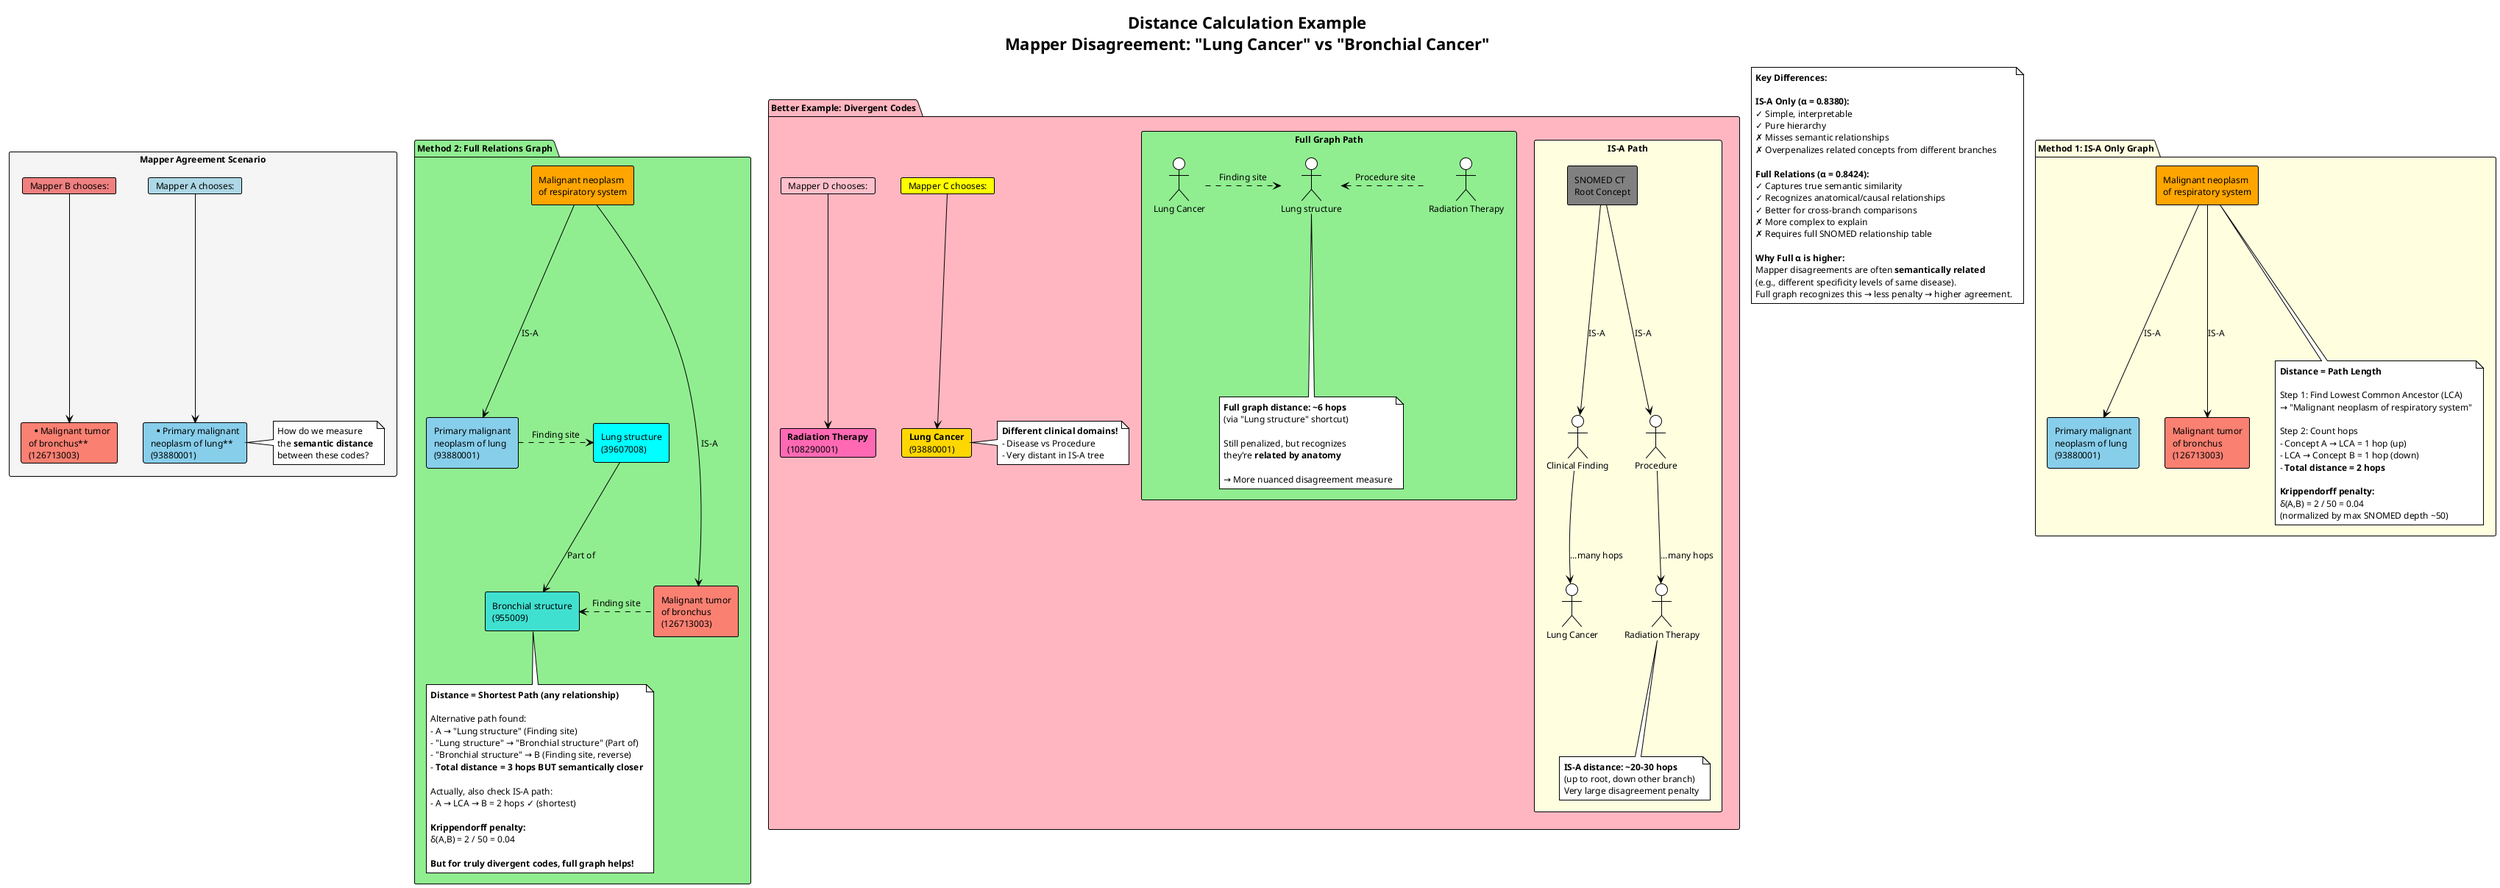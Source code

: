 @startuml Distance Calculation: IS-A vs Full Relations

!theme plain
skinparam backgroundColor white
skinparam defaultFontSize 12
skinparam defaultFontName Arial

title Distance Calculation Example\nMapper Disagreement: "Lung Cancer" vs "Bronchial Cancer"

' ============================================================================
' SCENARIO SETUP
' ============================================================================

rectangle "Mapper Agreement Scenario" #WhiteSmoke {
  card "Mapper A chooses:" as MA #LightBlue
  card "**Primary malignant\nneoplasm of lung**\n(93880001)" as ConceptA #SkyBlue

  card "Mapper B chooses:" as MB #LightCoral
  card "**Malignant tumor\nof bronchus**\n(126713003)" as ConceptB #Salmon

  MA -down-> ConceptA
  MB -down-> ConceptB

  note right of ConceptA
    How do we measure
    the **semantic distance**
    between these codes?
  end note
}

' ============================================================================
' IS-A GRAPH CALCULATION
' ============================================================================

package "Method 1: IS-A Only Graph" #LightYellow {

  rectangle "Malignant neoplasm\nof respiratory system" as Root1 #Orange

  rectangle "Primary malignant\nneoplasm of lung\n(93880001)" as A1 #SkyBlue

  rectangle "Malignant tumor\nof bronchus\n(126713003)" as B1 #Salmon

  Root1 -down-> A1 : IS-A
  Root1 -down-> B1 : IS-A

  note bottom of Root1
    **Distance = Path Length**

    Step 1: Find Lowest Common Ancestor (LCA)
    → "Malignant neoplasm of respiratory system"

    Step 2: Count hops
    - Concept A → LCA = 1 hop (up)
    - LCA → Concept B = 1 hop (down)
    - **Total distance = 2 hops**

    **Krippendorff penalty:**
    δ(A,B) = 2 / 50 = 0.04
    (normalized by max SNOMED depth ~50)
  end note
}

' ============================================================================
' FULL RELATIONS GRAPH CALCULATION
' ============================================================================

package "Method 2: Full Relations Graph" #LightGreen {

  rectangle "Malignant neoplasm\nof respiratory system" as Root2 #Orange

  rectangle "Primary malignant\nneoplasm of lung\n(93880001)" as A2 #SkyBlue

  rectangle "Malignant tumor\nof bronchus\n(126713003)" as B2 #Salmon

  rectangle "Lung structure\n(39607008)" as Lung #Cyan

  rectangle "Bronchial structure\n(955009)" as Bronchus #Turquoise

  Root2 -down-> A2 : IS-A
  Root2 -down-> B2 : IS-A

  A2 .right.> Lung : Finding site
  B2 .left.> Bronchus : Finding site
  Lung -down-> Bronchus : Part of

  note bottom of Bronchus
    **Distance = Shortest Path (any relationship)**

    Alternative path found:
    - A → "Lung structure" (Finding site)
    - "Lung structure" → "Bronchial structure" (Part of)
    - "Bronchial structure" → B (Finding site, reverse)
    - **Total distance = 3 hops BUT semantically closer**

    Actually, also check IS-A path:
    - A → LCA → B = 2 hops ✓ (shortest)

    **Krippendorff penalty:**
    δ(A,B) = 2 / 50 = 0.04

    **But for truly divergent codes, full graph helps!**
  end note
}

' ============================================================================
' BETTER EXAMPLE: DIVERGENT CODES
' ============================================================================

package "Better Example: Divergent Codes" #LightPink {

  card "Mapper C chooses:" as MC #Yellow
  card "**Lung Cancer**\n(93880001)" as C1 #Gold

  card "Mapper D chooses:" as MD #Pink
  card "**Radiation Therapy**\n(108290001)" as C2 #HotPink

  MC -down-> C1
  MD -down-> C2

  note right of C1
    **Different clinical domains!**
    - Disease vs Procedure
    - Very distant in IS-A tree
  end note

  rectangle "IS-A Path" #LightYellow {
    rectangle "SNOMED CT\nRoot Concept" as RootDiv1 #Gray
    RootDiv1 -down-> "Clinical Finding" : IS-A
    RootDiv1 -down-> "Procedure" : IS-A
    "Clinical Finding" -down-> "Lung Cancer" : ...many hops
    "Procedure" -down-> "Radiation Therapy" : ...many hops

    note bottom
      **IS-A distance: ~20-30 hops**
      (up to root, down other branch)
      Very large disagreement penalty
    end note
  }

  rectangle "Full Graph Path" #LightGreen {
    "Lung Cancer" as LC
    "Radiation Therapy" as RT
    "Lung structure" as LS2

    LC .right.> LS2 : Finding site
    RT .left.> LS2 : Procedure site

    note bottom
      **Full graph distance: ~6 hops**
      (via "Lung structure" shortcut)

      Still penalized, but recognizes
      they're **related by anatomy**

      → More nuanced disagreement measure
    end note
  }
}

' ============================================================================
' SUMMARY
' ============================================================================

note as Summary
**Key Differences:**

**IS-A Only (α = 0.8380):**
✓ Simple, interpretable
✓ Pure hierarchy
✗ Misses semantic relationships
✗ Overpenalizes related concepts from different branches

**Full Relations (α = 0.8424):**
✓ Captures true semantic similarity
✓ Recognizes anatomical/causal relationships
✓ Better for cross-branch comparisons
✗ More complex to explain
✗ Requires full SNOMED relationship table

**Why Full α is higher:**
Mapper disagreements are often **semantically related**
(e.g., different specificity levels of same disease).
Full graph recognizes this → less penalty → higher agreement.
end note

@enduml
